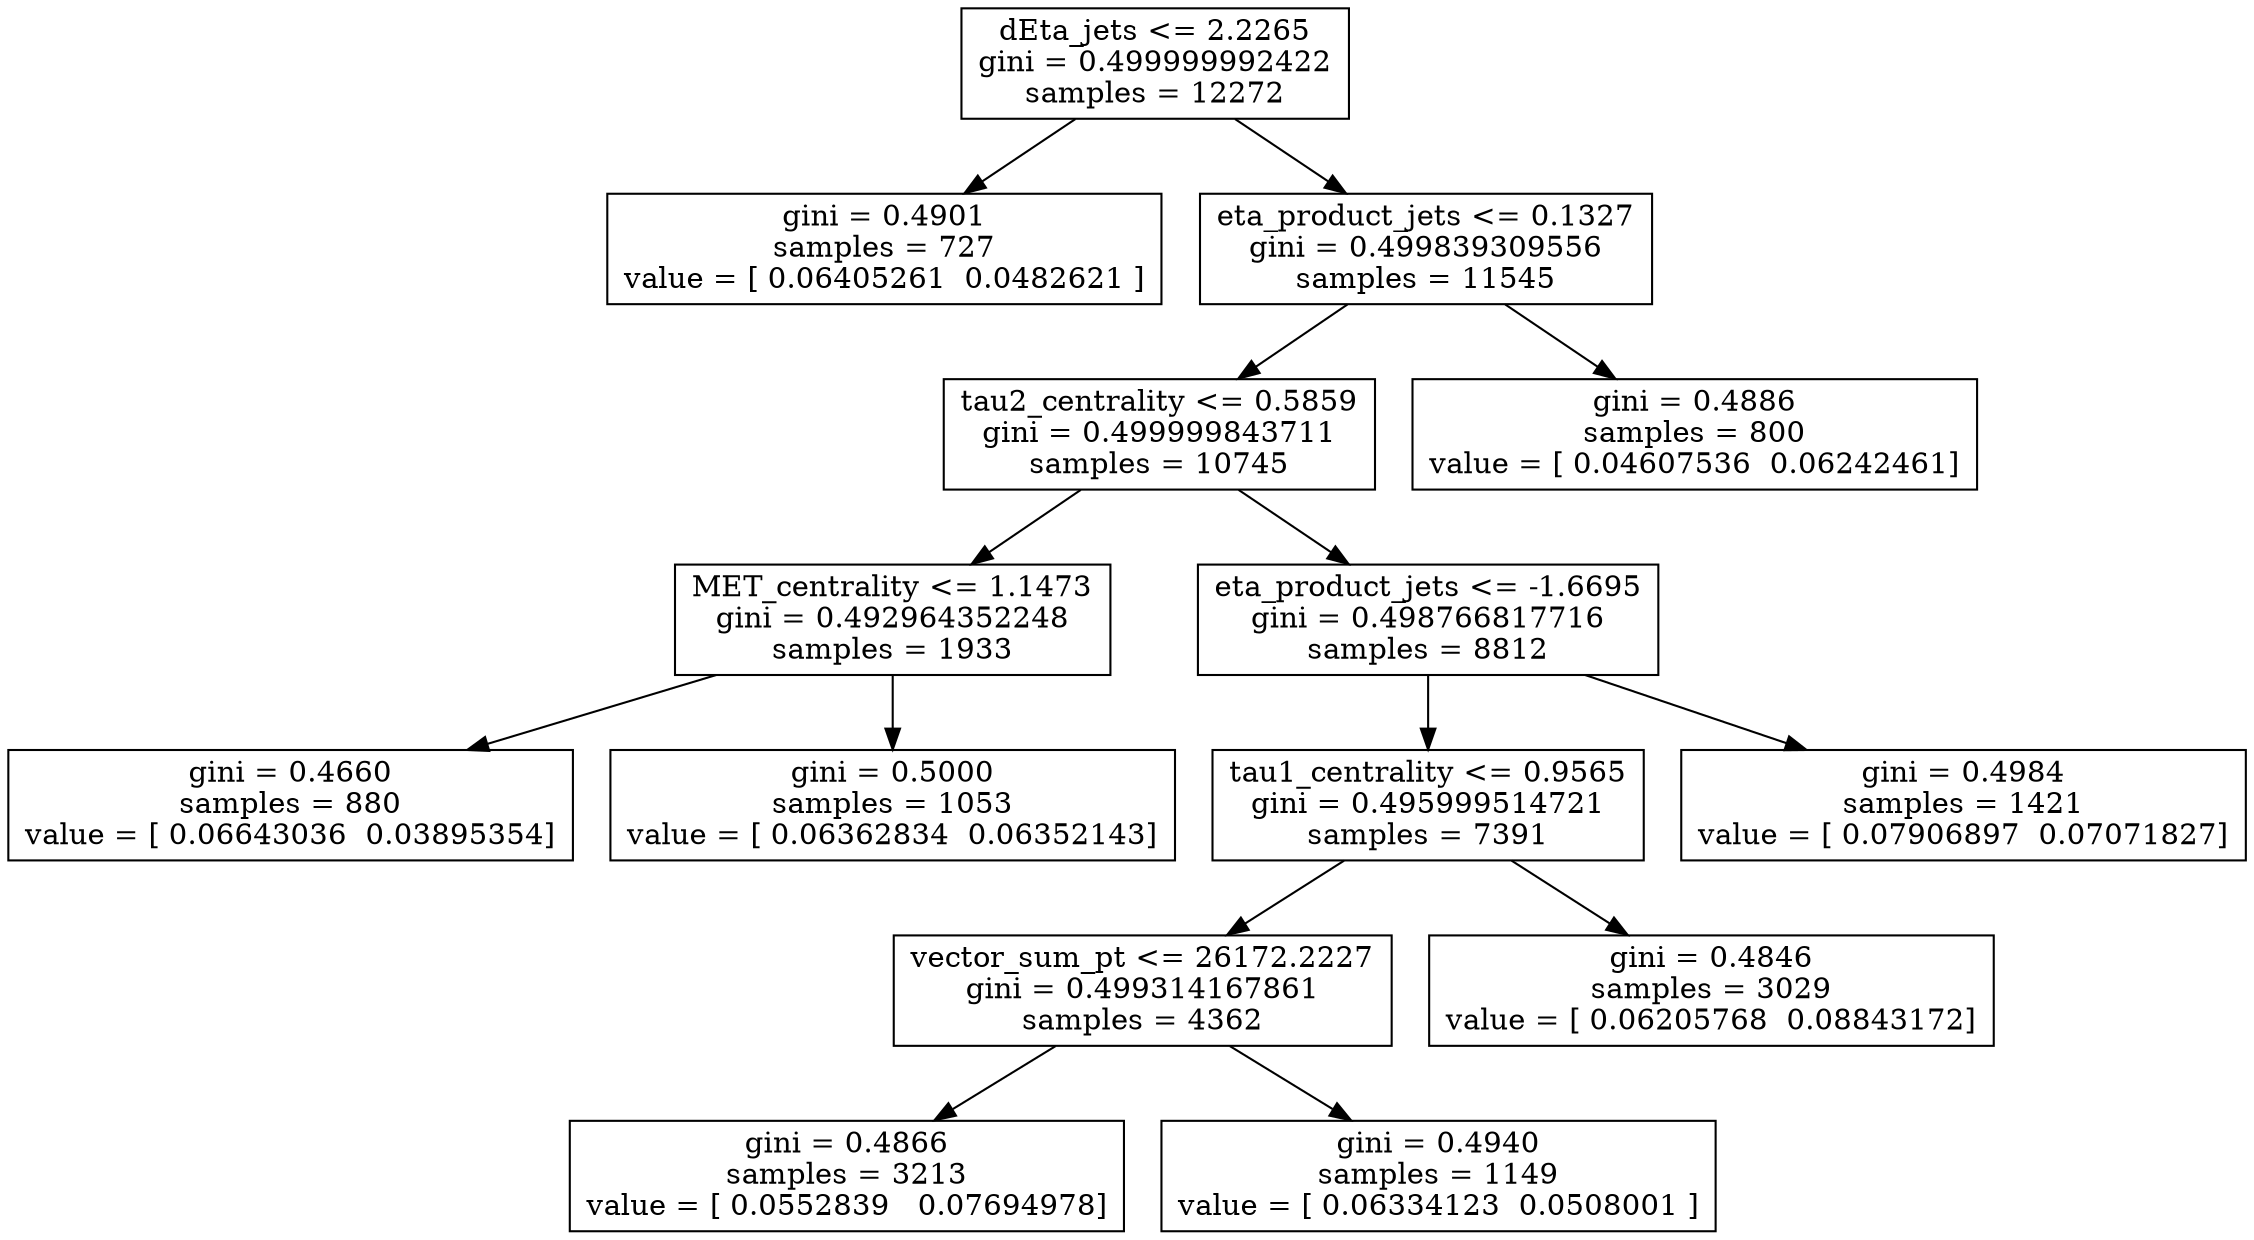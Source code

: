 digraph Tree {
0 [label="dEta_jets <= 2.2265\ngini = 0.499999992422\nsamples = 12272", shape="box"] ;
1 [label="gini = 0.4901\nsamples = 727\nvalue = [ 0.06405261  0.0482621 ]", shape="box"] ;
0 -> 1 ;
2 [label="eta_product_jets <= 0.1327\ngini = 0.499839309556\nsamples = 11545", shape="box"] ;
0 -> 2 ;
3 [label="tau2_centrality <= 0.5859\ngini = 0.499999843711\nsamples = 10745", shape="box"] ;
2 -> 3 ;
4 [label="MET_centrality <= 1.1473\ngini = 0.492964352248\nsamples = 1933", shape="box"] ;
3 -> 4 ;
5 [label="gini = 0.4660\nsamples = 880\nvalue = [ 0.06643036  0.03895354]", shape="box"] ;
4 -> 5 ;
6 [label="gini = 0.5000\nsamples = 1053\nvalue = [ 0.06362834  0.06352143]", shape="box"] ;
4 -> 6 ;
7 [label="eta_product_jets <= -1.6695\ngini = 0.498766817716\nsamples = 8812", shape="box"] ;
3 -> 7 ;
8 [label="tau1_centrality <= 0.9565\ngini = 0.495999514721\nsamples = 7391", shape="box"] ;
7 -> 8 ;
9 [label="vector_sum_pt <= 26172.2227\ngini = 0.499314167861\nsamples = 4362", shape="box"] ;
8 -> 9 ;
10 [label="gini = 0.4866\nsamples = 3213\nvalue = [ 0.0552839   0.07694978]", shape="box"] ;
9 -> 10 ;
11 [label="gini = 0.4940\nsamples = 1149\nvalue = [ 0.06334123  0.0508001 ]", shape="box"] ;
9 -> 11 ;
12 [label="gini = 0.4846\nsamples = 3029\nvalue = [ 0.06205768  0.08843172]", shape="box"] ;
8 -> 12 ;
13 [label="gini = 0.4984\nsamples = 1421\nvalue = [ 0.07906897  0.07071827]", shape="box"] ;
7 -> 13 ;
14 [label="gini = 0.4886\nsamples = 800\nvalue = [ 0.04607536  0.06242461]", shape="box"] ;
2 -> 14 ;
}